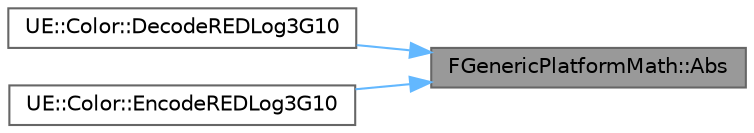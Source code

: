 digraph "FGenericPlatformMath::Abs"
{
 // INTERACTIVE_SVG=YES
 // LATEX_PDF_SIZE
  bgcolor="transparent";
  edge [fontname=Helvetica,fontsize=10,labelfontname=Helvetica,labelfontsize=10];
  node [fontname=Helvetica,fontsize=10,shape=box,height=0.2,width=0.4];
  rankdir="RL";
  Node1 [id="Node000001",label="FGenericPlatformMath::Abs",height=0.2,width=0.4,color="gray40", fillcolor="grey60", style="filled", fontcolor="black",tooltip="Computes absolute value in a generic way."];
  Node1 -> Node2 [id="edge1_Node000001_Node000002",dir="back",color="steelblue1",style="solid",tooltip=" "];
  Node2 [id="Node000002",label="UE::Color::DecodeREDLog3G10",height=0.2,width=0.4,color="grey40", fillcolor="white", style="filled",URL="$d1/d2e/namespaceUE_1_1Color.html#ace92ace4554ecfa488219d952e16b02d",tooltip="Decode value with a RED Log3G10 encoding."];
  Node1 -> Node3 [id="edge2_Node000001_Node000003",dir="back",color="steelblue1",style="solid",tooltip=" "];
  Node3 [id="Node000003",label="UE::Color::EncodeREDLog3G10",height=0.2,width=0.4,color="grey40", fillcolor="white", style="filled",URL="$d1/d2e/namespaceUE_1_1Color.html#a027bff89d0d5db3cd677367a6f3da745",tooltip="Encode value to RED Log3G10."];
}
